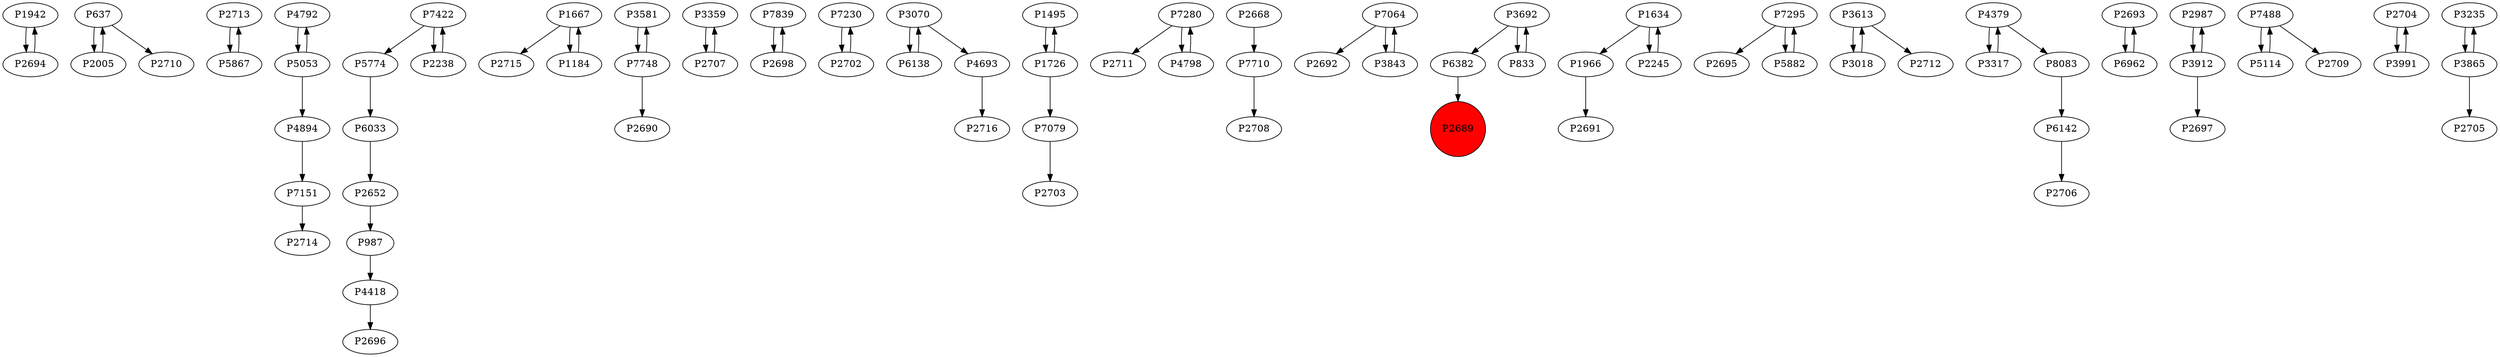 digraph {
	P1942 -> P2694
	P637 -> P2005
	P2713 -> P5867
	P4792 -> P5053
	P987 -> P4418
	P1667 -> P2715
	P3581 -> P7748
	P2694 -> P1942
	P3359 -> P2707
	P7839 -> P2698
	P7230 -> P2702
	P3070 -> P6138
	P1495 -> P1726
	P4418 -> P2696
	P7748 -> P2690
	P7280 -> P2711
	P2668 -> P7710
	P7064 -> P2692
	P6382 -> P2689
	P1634 -> P1966
	P1966 -> P2691
	P7079 -> P2703
	P2245 -> P1634
	P2698 -> P7839
	P7295 -> P2695
	P2707 -> P3359
	P7422 -> P5774
	P3613 -> P3018
	P7151 -> P2714
	P4379 -> P3317
	P2693 -> P6962
	P6033 -> P2652
	P1184 -> P1667
	P7280 -> P4798
	P7748 -> P3581
	P6962 -> P2693
	P1667 -> P1184
	P6142 -> P2706
	P5867 -> P2713
	P7064 -> P3843
	P2987 -> P3912
	P7488 -> P5114
	P2652 -> P987
	P3613 -> P2712
	P3070 -> P4693
	P5053 -> P4792
	P3692 -> P6382
	P3018 -> P3613
	P7710 -> P2708
	P2704 -> P3991
	P637 -> P2710
	P7295 -> P5882
	P2702 -> P7230
	P5053 -> P4894
	P4798 -> P7280
	P4693 -> P2716
	P7488 -> P2709
	P3991 -> P2704
	P3317 -> P4379
	P1726 -> P1495
	P5882 -> P7295
	P833 -> P3692
	P3235 -> P3865
	P8083 -> P6142
	P2238 -> P7422
	P3865 -> P3235
	P3692 -> P833
	P7422 -> P2238
	P3912 -> P2987
	P4379 -> P8083
	P3912 -> P2697
	P1726 -> P7079
	P3865 -> P2705
	P4894 -> P7151
	P3843 -> P7064
	P6138 -> P3070
	P5774 -> P6033
	P2005 -> P637
	P1634 -> P2245
	P5114 -> P7488
	P2689 [shape=circle]
	P2689 [style=filled]
	P2689 [fillcolor=red]
}